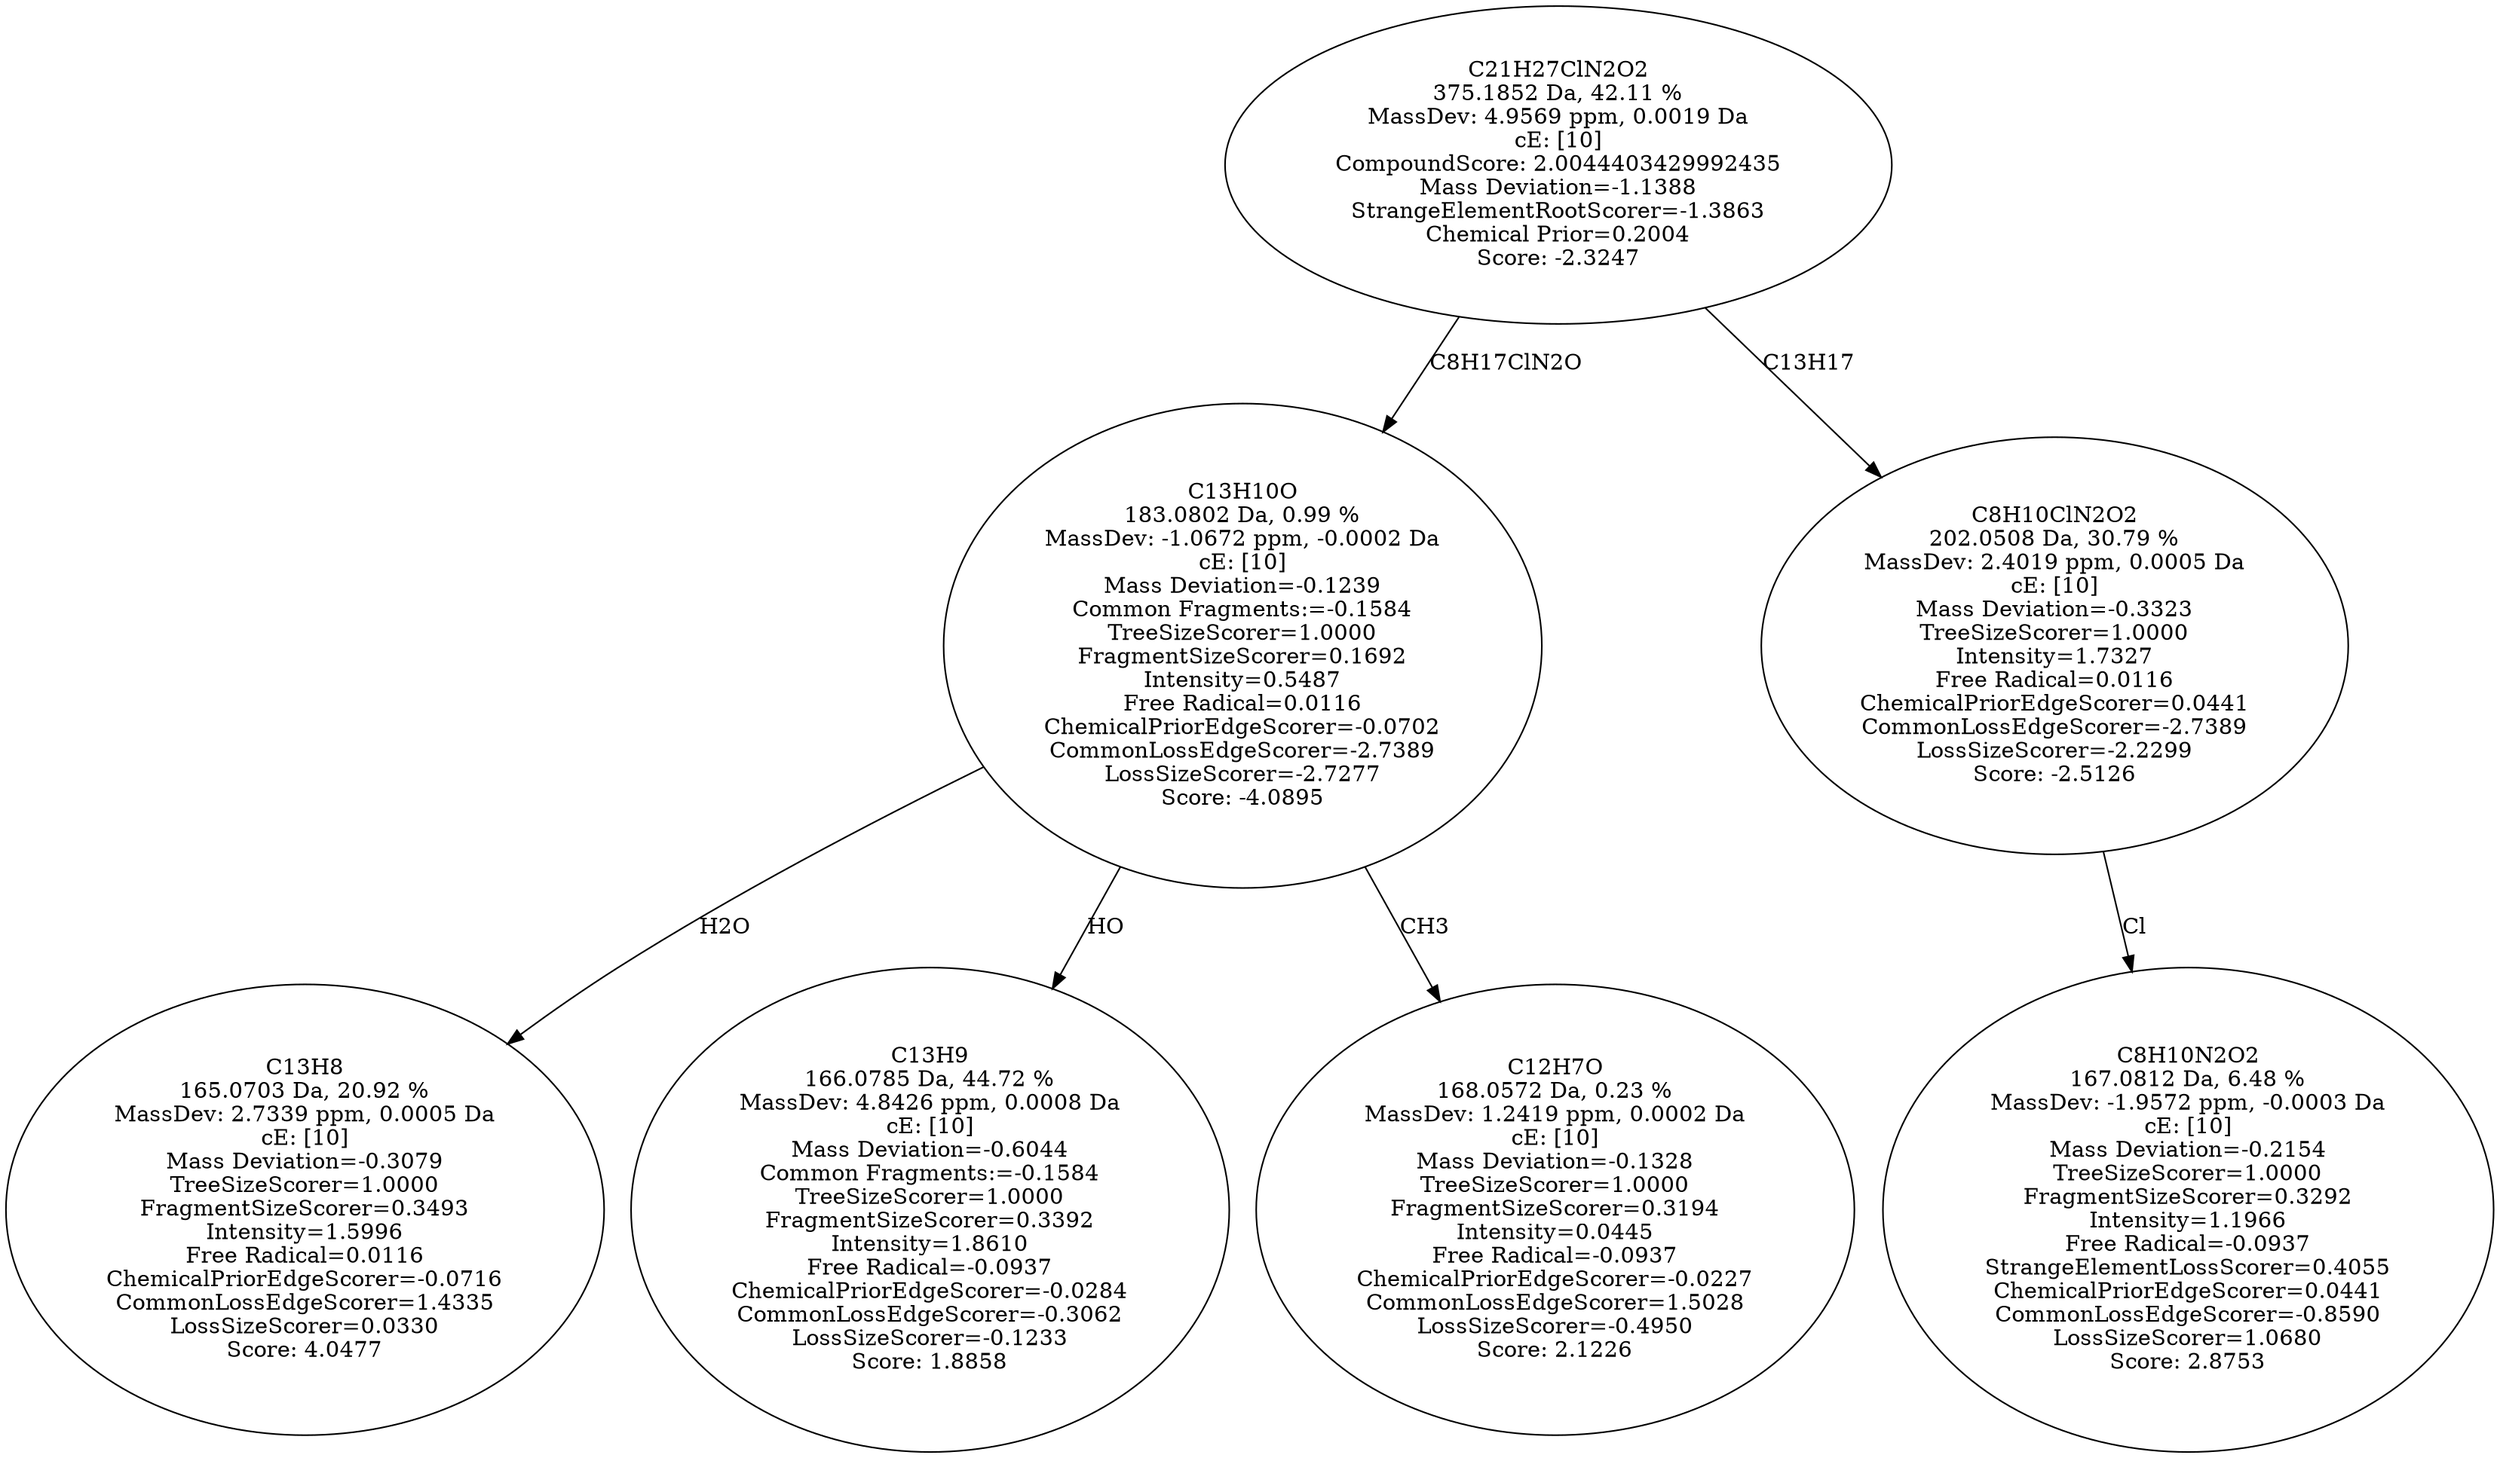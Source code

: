 strict digraph {
v1 [label="C13H8\n165.0703 Da, 20.92 %\nMassDev: 2.7339 ppm, 0.0005 Da\ncE: [10]\nMass Deviation=-0.3079\nTreeSizeScorer=1.0000\nFragmentSizeScorer=0.3493\nIntensity=1.5996\nFree Radical=0.0116\nChemicalPriorEdgeScorer=-0.0716\nCommonLossEdgeScorer=1.4335\nLossSizeScorer=0.0330\nScore: 4.0477"];
v2 [label="C13H9\n166.0785 Da, 44.72 %\nMassDev: 4.8426 ppm, 0.0008 Da\ncE: [10]\nMass Deviation=-0.6044\nCommon Fragments:=-0.1584\nTreeSizeScorer=1.0000\nFragmentSizeScorer=0.3392\nIntensity=1.8610\nFree Radical=-0.0937\nChemicalPriorEdgeScorer=-0.0284\nCommonLossEdgeScorer=-0.3062\nLossSizeScorer=-0.1233\nScore: 1.8858"];
v3 [label="C12H7O\n168.0572 Da, 0.23 %\nMassDev: 1.2419 ppm, 0.0002 Da\ncE: [10]\nMass Deviation=-0.1328\nTreeSizeScorer=1.0000\nFragmentSizeScorer=0.3194\nIntensity=0.0445\nFree Radical=-0.0937\nChemicalPriorEdgeScorer=-0.0227\nCommonLossEdgeScorer=1.5028\nLossSizeScorer=-0.4950\nScore: 2.1226"];
v4 [label="C13H10O\n183.0802 Da, 0.99 %\nMassDev: -1.0672 ppm, -0.0002 Da\ncE: [10]\nMass Deviation=-0.1239\nCommon Fragments:=-0.1584\nTreeSizeScorer=1.0000\nFragmentSizeScorer=0.1692\nIntensity=0.5487\nFree Radical=0.0116\nChemicalPriorEdgeScorer=-0.0702\nCommonLossEdgeScorer=-2.7389\nLossSizeScorer=-2.7277\nScore: -4.0895"];
v5 [label="C8H10N2O2\n167.0812 Da, 6.48 %\nMassDev: -1.9572 ppm, -0.0003 Da\ncE: [10]\nMass Deviation=-0.2154\nTreeSizeScorer=1.0000\nFragmentSizeScorer=0.3292\nIntensity=1.1966\nFree Radical=-0.0937\nStrangeElementLossScorer=0.4055\nChemicalPriorEdgeScorer=0.0441\nCommonLossEdgeScorer=-0.8590\nLossSizeScorer=1.0680\nScore: 2.8753"];
v6 [label="C8H10ClN2O2\n202.0508 Da, 30.79 %\nMassDev: 2.4019 ppm, 0.0005 Da\ncE: [10]\nMass Deviation=-0.3323\nTreeSizeScorer=1.0000\nIntensity=1.7327\nFree Radical=0.0116\nChemicalPriorEdgeScorer=0.0441\nCommonLossEdgeScorer=-2.7389\nLossSizeScorer=-2.2299\nScore: -2.5126"];
v7 [label="C21H27ClN2O2\n375.1852 Da, 42.11 %\nMassDev: 4.9569 ppm, 0.0019 Da\ncE: [10]\nCompoundScore: 2.0044403429992435\nMass Deviation=-1.1388\nStrangeElementRootScorer=-1.3863\nChemical Prior=0.2004\nScore: -2.3247"];
v4 -> v1 [label="H2O"];
v4 -> v2 [label="HO"];
v4 -> v3 [label="CH3"];
v7 -> v4 [label="C8H17ClN2O"];
v6 -> v5 [label="Cl"];
v7 -> v6 [label="C13H17"];
}